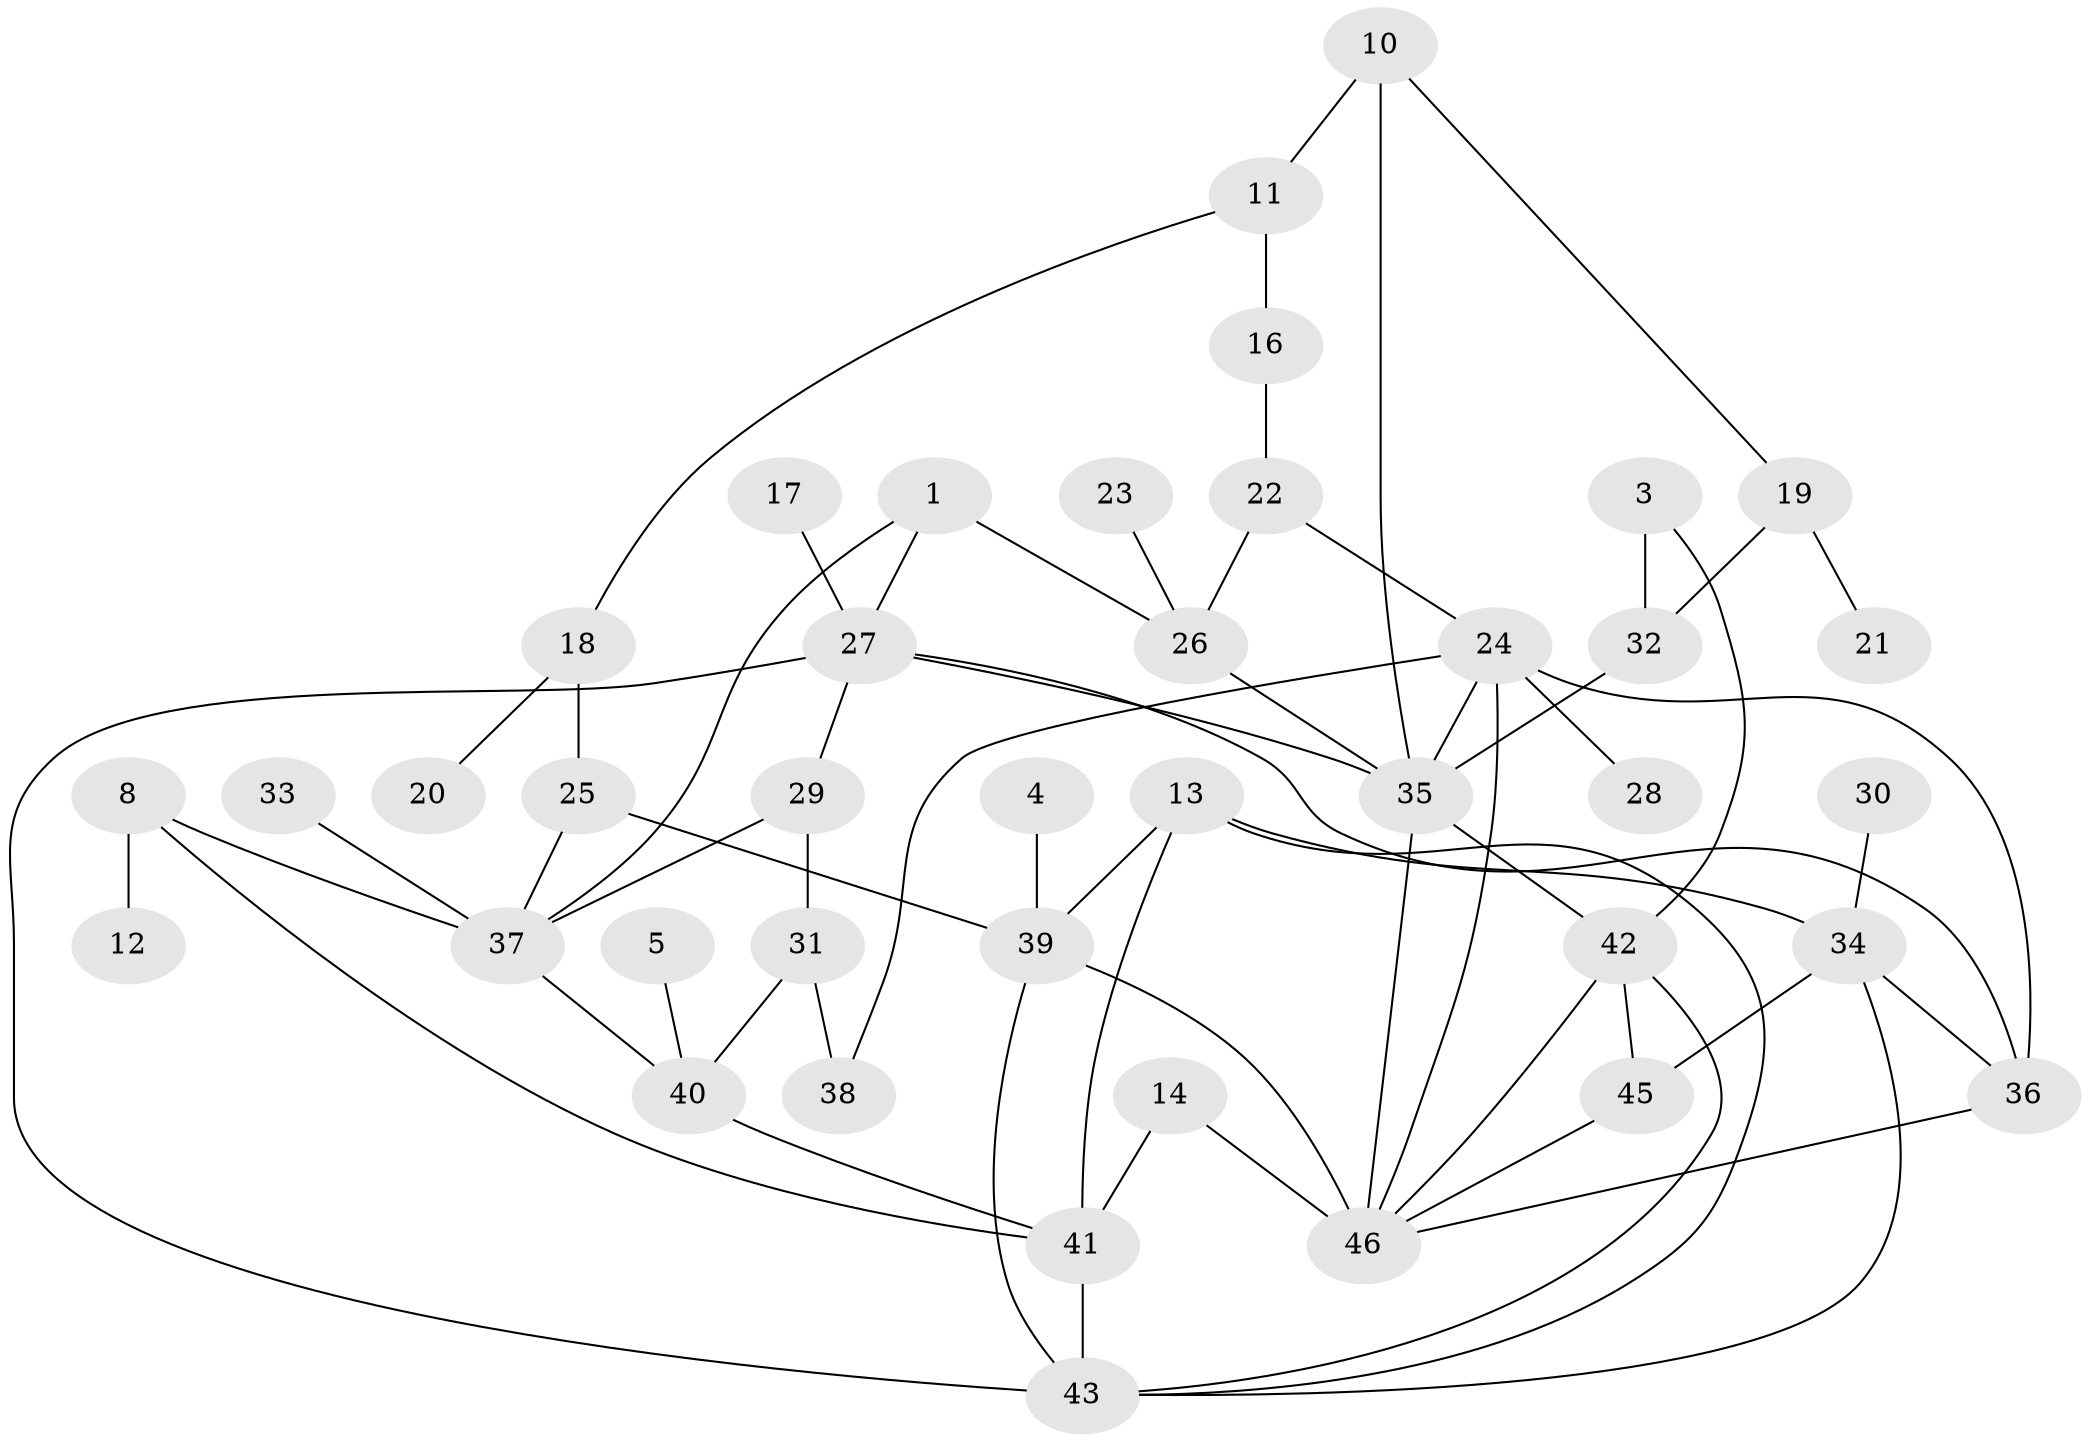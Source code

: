// original degree distribution, {3: 0.21739130434782608, 7: 0.021739130434782608, 1: 0.2391304347826087, 2: 0.2717391304347826, 0: 0.043478260869565216, 5: 0.021739130434782608, 4: 0.15217391304347827, 6: 0.03260869565217391}
// Generated by graph-tools (version 1.1) at 2025/00/03/09/25 03:00:47]
// undirected, 40 vertices, 64 edges
graph export_dot {
graph [start="1"]
  node [color=gray90,style=filled];
  1;
  3;
  4;
  5;
  8;
  10;
  11;
  12;
  13;
  14;
  16;
  17;
  18;
  19;
  20;
  21;
  22;
  23;
  24;
  25;
  26;
  27;
  28;
  29;
  30;
  31;
  32;
  33;
  34;
  35;
  36;
  37;
  38;
  39;
  40;
  41;
  42;
  43;
  45;
  46;
  1 -- 26 [weight=1.0];
  1 -- 27 [weight=1.0];
  1 -- 37 [weight=1.0];
  3 -- 32 [weight=1.0];
  3 -- 42 [weight=1.0];
  4 -- 39 [weight=1.0];
  5 -- 40 [weight=1.0];
  8 -- 12 [weight=1.0];
  8 -- 37 [weight=1.0];
  8 -- 41 [weight=1.0];
  10 -- 11 [weight=1.0];
  10 -- 19 [weight=1.0];
  10 -- 35 [weight=1.0];
  11 -- 16 [weight=1.0];
  11 -- 18 [weight=1.0];
  13 -- 34 [weight=1.0];
  13 -- 39 [weight=1.0];
  13 -- 41 [weight=1.0];
  13 -- 43 [weight=1.0];
  14 -- 41 [weight=1.0];
  14 -- 46 [weight=2.0];
  16 -- 22 [weight=1.0];
  17 -- 27 [weight=1.0];
  18 -- 20 [weight=1.0];
  18 -- 25 [weight=1.0];
  19 -- 21 [weight=1.0];
  19 -- 32 [weight=1.0];
  22 -- 24 [weight=1.0];
  22 -- 26 [weight=1.0];
  23 -- 26 [weight=1.0];
  24 -- 28 [weight=1.0];
  24 -- 35 [weight=2.0];
  24 -- 36 [weight=1.0];
  24 -- 38 [weight=1.0];
  24 -- 46 [weight=1.0];
  25 -- 37 [weight=1.0];
  25 -- 39 [weight=1.0];
  26 -- 35 [weight=1.0];
  27 -- 29 [weight=1.0];
  27 -- 35 [weight=2.0];
  27 -- 36 [weight=1.0];
  27 -- 43 [weight=2.0];
  29 -- 31 [weight=1.0];
  29 -- 37 [weight=1.0];
  30 -- 34 [weight=1.0];
  31 -- 38 [weight=1.0];
  31 -- 40 [weight=1.0];
  32 -- 35 [weight=1.0];
  33 -- 37 [weight=1.0];
  34 -- 36 [weight=1.0];
  34 -- 43 [weight=1.0];
  34 -- 45 [weight=1.0];
  35 -- 42 [weight=1.0];
  35 -- 46 [weight=2.0];
  36 -- 46 [weight=1.0];
  37 -- 40 [weight=1.0];
  39 -- 43 [weight=1.0];
  39 -- 46 [weight=1.0];
  40 -- 41 [weight=1.0];
  41 -- 43 [weight=1.0];
  42 -- 43 [weight=1.0];
  42 -- 45 [weight=1.0];
  42 -- 46 [weight=1.0];
  45 -- 46 [weight=1.0];
}
